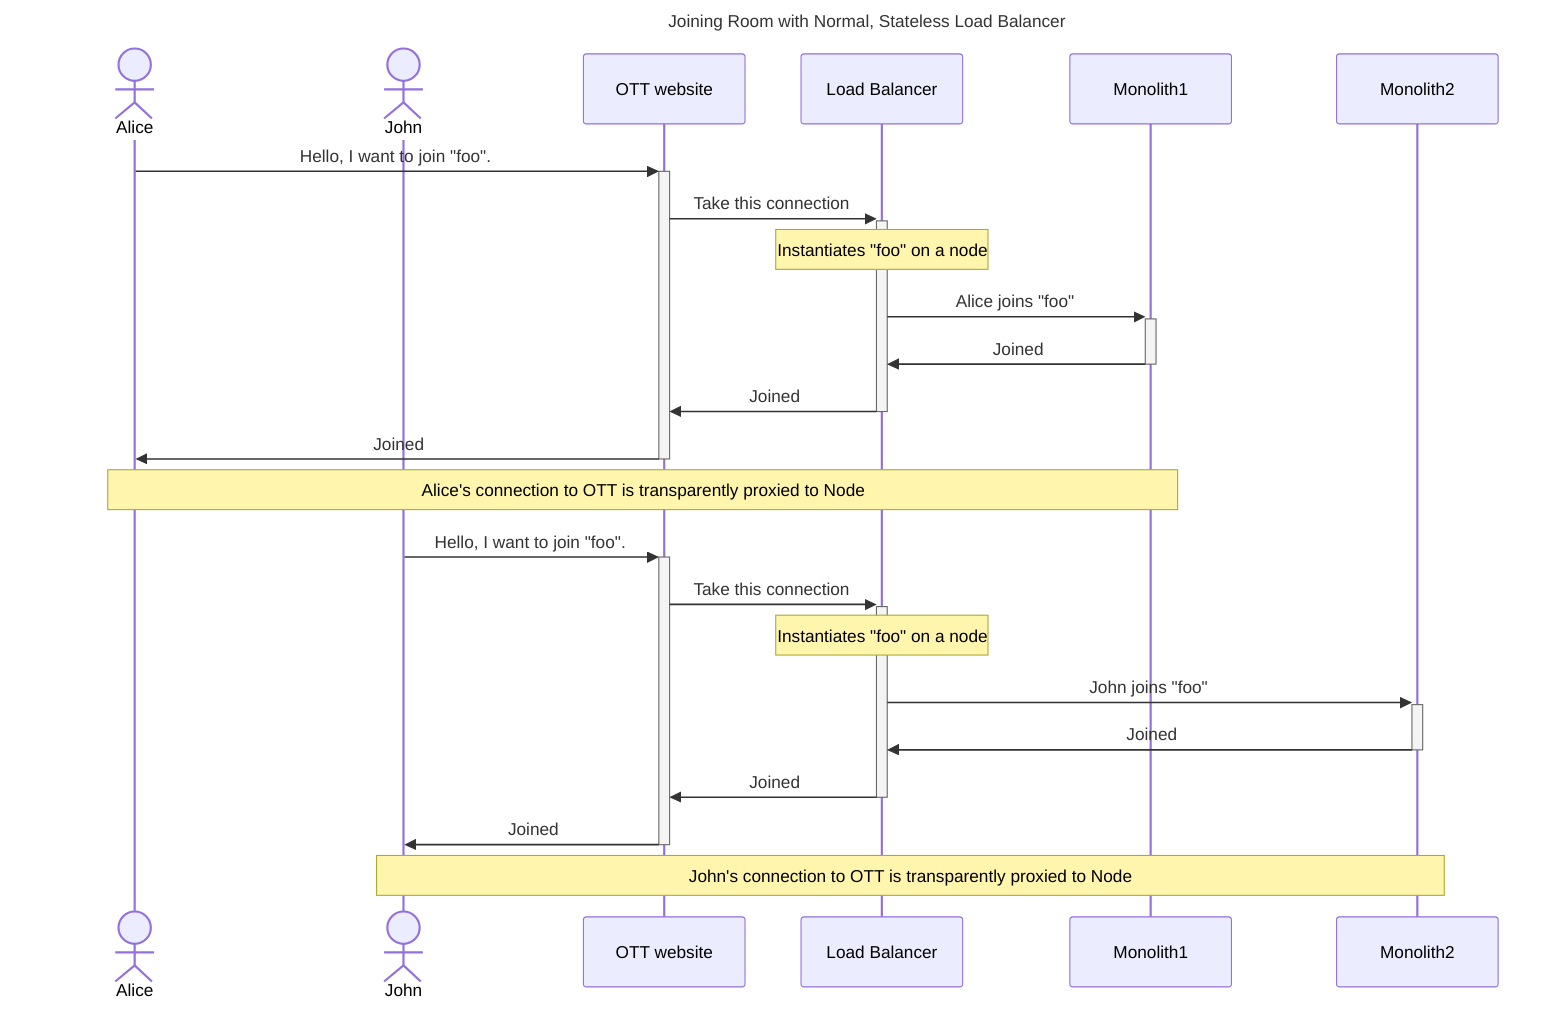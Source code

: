 ---
title: Joining Room with Normal, Stateless Load Balancer
---
sequenceDiagram
    actor Alice
    actor John
    participant OTT as OTT website
    participant L as Load Balancer
    participant N as Monolith1
    participant M as Monolith2
    Alice->>+OTT: Hello, I want to join "foo".
    OTT->>+L: Take this connection
    Note over L: Instantiates "foo" on a node
    L->>+N: Alice joins "foo"
    N->>-L: Joined
    L->>-OTT: Joined
    OTT->>-Alice: Joined
    Note over Alice,N: Alice's connection to OTT is transparently proxied to Node
    John->>+OTT: Hello, I want to join "foo".
    OTT->>+L: Take this connection
    Note over L: Instantiates "foo" on a node
    L->>+M: John joins "foo"
    M->>-L: Joined
    L->>-OTT: Joined
    OTT->>-John: Joined
    Note over John,M: John's connection to OTT is transparently proxied to Node